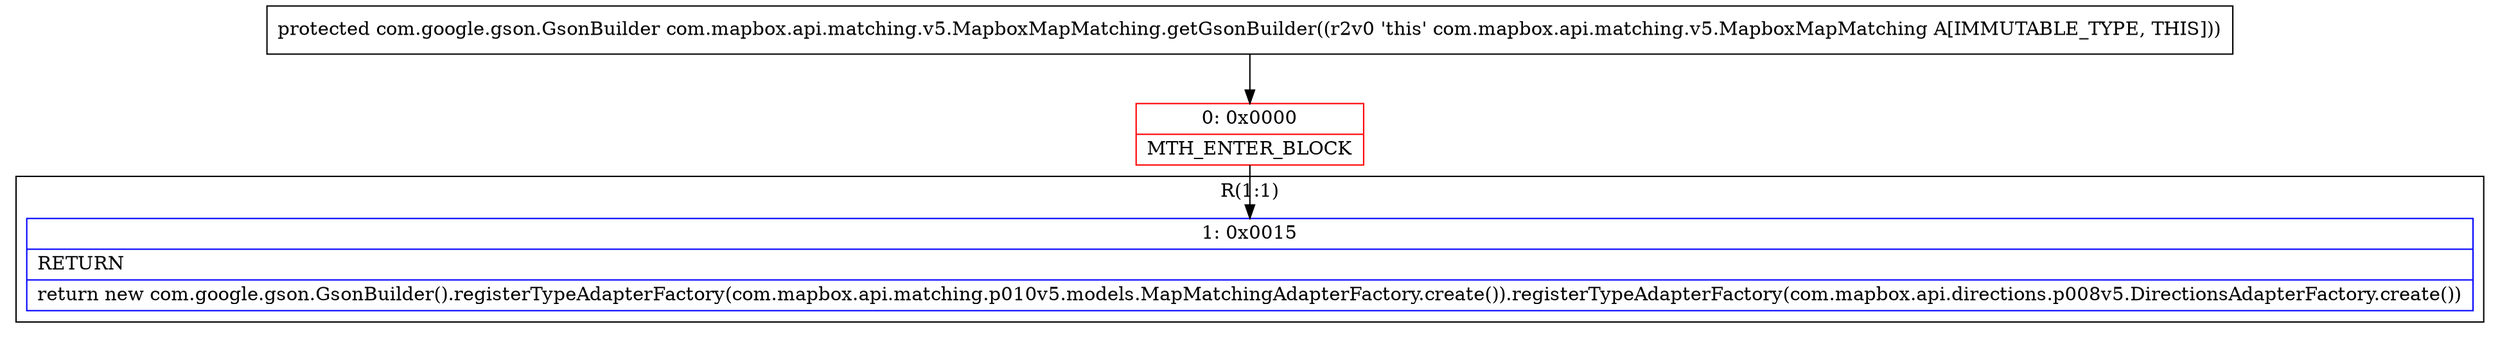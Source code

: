 digraph "CFG forcom.mapbox.api.matching.v5.MapboxMapMatching.getGsonBuilder()Lcom\/google\/gson\/GsonBuilder;" {
subgraph cluster_Region_820418058 {
label = "R(1:1)";
node [shape=record,color=blue];
Node_1 [shape=record,label="{1\:\ 0x0015|RETURN\l|return new com.google.gson.GsonBuilder().registerTypeAdapterFactory(com.mapbox.api.matching.p010v5.models.MapMatchingAdapterFactory.create()).registerTypeAdapterFactory(com.mapbox.api.directions.p008v5.DirectionsAdapterFactory.create())\l}"];
}
Node_0 [shape=record,color=red,label="{0\:\ 0x0000|MTH_ENTER_BLOCK\l}"];
MethodNode[shape=record,label="{protected com.google.gson.GsonBuilder com.mapbox.api.matching.v5.MapboxMapMatching.getGsonBuilder((r2v0 'this' com.mapbox.api.matching.v5.MapboxMapMatching A[IMMUTABLE_TYPE, THIS])) }"];
MethodNode -> Node_0;
Node_0 -> Node_1;
}

